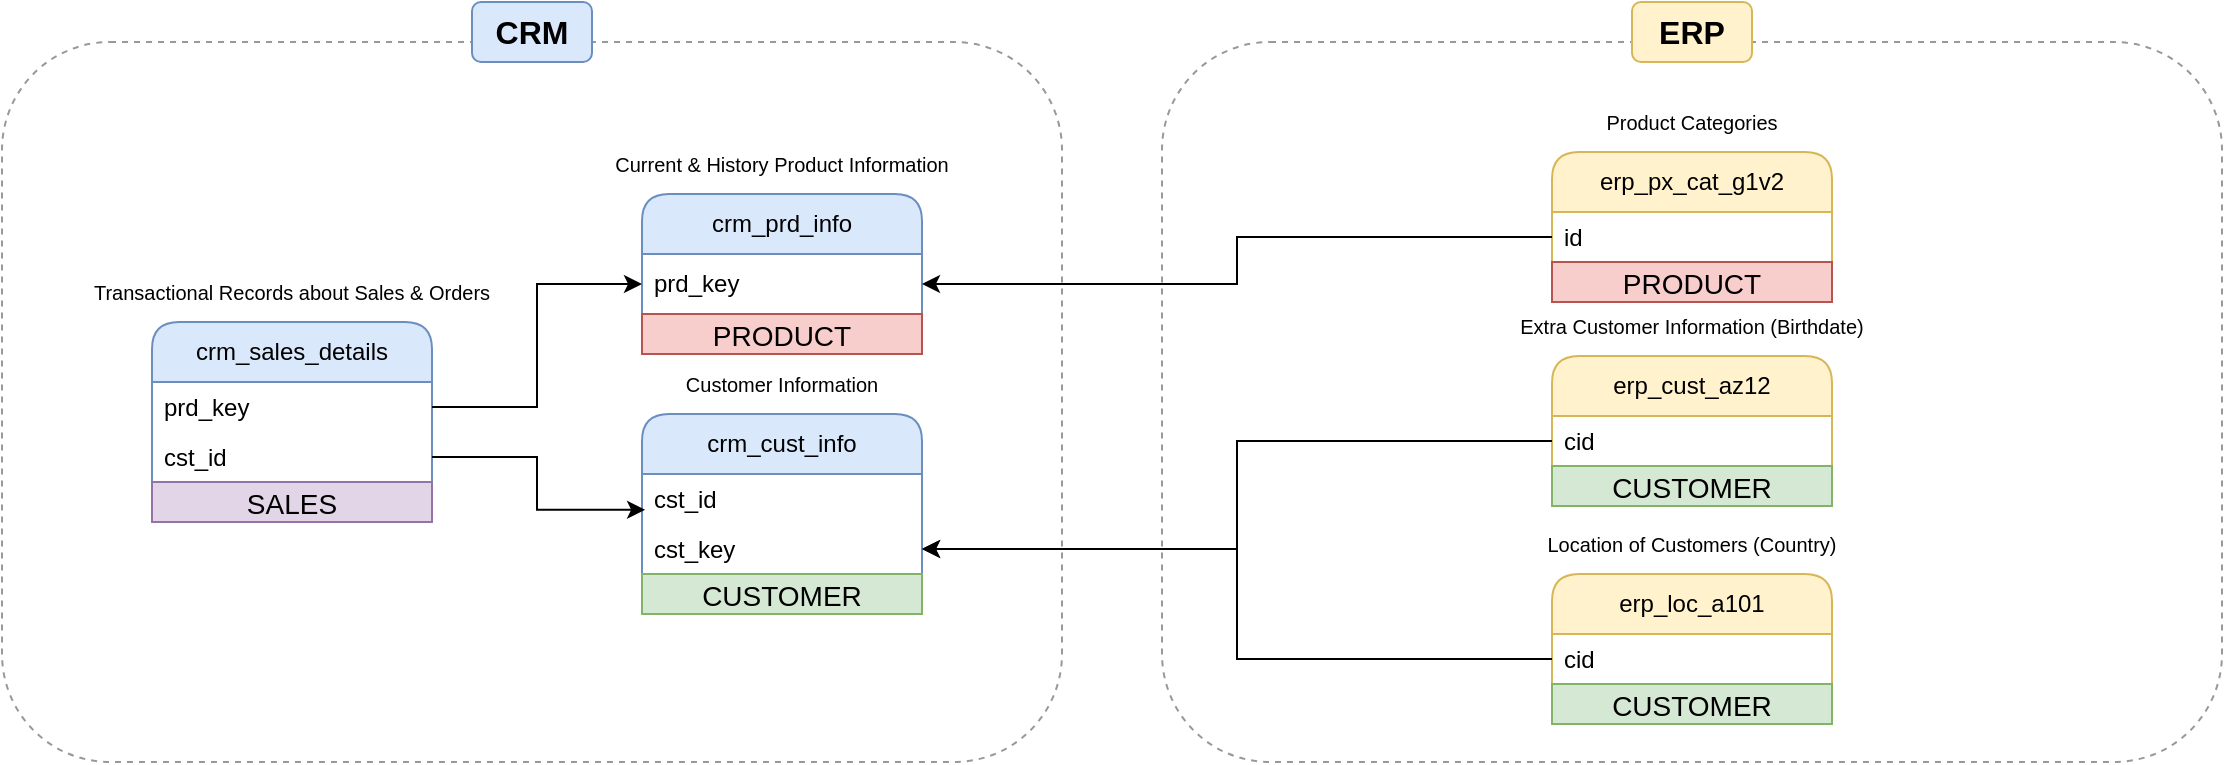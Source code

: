 <mxfile version="26.0.9">
  <diagram name="Page-1" id="YFTvHTUv5r-kdM8ZqDkN">
    <mxGraphModel dx="1114" dy="999" grid="1" gridSize="10" guides="1" tooltips="1" connect="1" arrows="1" fold="1" page="1" pageScale="1" pageWidth="1169" pageHeight="827" math="0" shadow="0">
      <root>
        <mxCell id="0" />
        <mxCell id="1" parent="0" />
        <mxCell id="s28xzg_07gKscRcHmxNj-18" value="" style="rounded=1;whiteSpace=wrap;html=1;fillColor=none;dashed=1;strokeColor=#999999;" parent="1" vertex="1">
          <mxGeometry x="30" y="244" width="530" height="360" as="geometry" />
        </mxCell>
        <mxCell id="s28xzg_07gKscRcHmxNj-33" value="" style="rounded=1;whiteSpace=wrap;html=1;fillColor=none;dashed=1;strokeColor=#999999;" parent="1" vertex="1">
          <mxGeometry x="610" y="244" width="530" height="360" as="geometry" />
        </mxCell>
        <mxCell id="s28xzg_07gKscRcHmxNj-5" value="Current &amp;amp; History Product Information" style="text;html=1;align=center;verticalAlign=middle;whiteSpace=wrap;rounded=0;fontSize=10;" parent="1" vertex="1">
          <mxGeometry x="315" y="290" width="210" height="30" as="geometry" />
        </mxCell>
        <mxCell id="s28xzg_07gKscRcHmxNj-1" value="crm_prd_info" style="swimlane;fontStyle=0;childLayout=stackLayout;horizontal=1;startSize=30;horizontalStack=0;resizeParent=1;resizeParentMax=0;resizeLast=0;collapsible=1;marginBottom=0;whiteSpace=wrap;html=1;rounded=1;swimlaneLine=1;shadow=0;glass=0;fillColor=#dae8fc;strokeColor=#6c8ebf;" parent="1" vertex="1">
          <mxGeometry x="350" y="320" width="140" height="80" as="geometry" />
        </mxCell>
        <mxCell id="s28xzg_07gKscRcHmxNj-2" value="prd_key" style="text;strokeColor=none;fillColor=none;align=left;verticalAlign=middle;spacingLeft=4;spacingRight=4;overflow=hidden;points=[[0,0.5],[1,0.5]];portConstraint=eastwest;rotatable=0;whiteSpace=wrap;html=1;" parent="s28xzg_07gKscRcHmxNj-1" vertex="1">
          <mxGeometry y="30" width="140" height="30" as="geometry" />
        </mxCell>
        <mxCell id="00T6vGCKeXHPjGofMezG-1" value="PRODUCT" style="text;html=1;strokeColor=#b85450;fillColor=#f8cecc;align=center;verticalAlign=middle;whiteSpace=wrap;overflow=hidden;fontSize=14;" vertex="1" parent="s28xzg_07gKscRcHmxNj-1">
          <mxGeometry y="60" width="140" height="20" as="geometry" />
        </mxCell>
        <mxCell id="s28xzg_07gKscRcHmxNj-6" value="crm_cust_info" style="swimlane;fontStyle=0;childLayout=stackLayout;horizontal=1;startSize=30;horizontalStack=0;resizeParent=1;resizeParentMax=0;resizeLast=0;collapsible=1;marginBottom=0;whiteSpace=wrap;html=1;rounded=1;swimlaneLine=1;shadow=0;glass=0;fillColor=#dae8fc;strokeColor=#6c8ebf;verticalAlign=middle;" parent="1" vertex="1">
          <mxGeometry x="350" y="430" width="140" height="100" as="geometry" />
        </mxCell>
        <mxCell id="s28xzg_07gKscRcHmxNj-7" value="cst_id" style="text;strokeColor=none;fillColor=none;align=left;verticalAlign=middle;spacingLeft=4;spacingRight=4;overflow=hidden;points=[[0,0.5],[1,0.5]];portConstraint=eastwest;rotatable=0;whiteSpace=wrap;html=1;flipH=1;flipV=1;" parent="s28xzg_07gKscRcHmxNj-6" vertex="1">
          <mxGeometry y="30" width="140" height="25" as="geometry" />
        </mxCell>
        <mxCell id="s28xzg_07gKscRcHmxNj-10" value="cst_key" style="text;strokeColor=none;fillColor=none;align=left;verticalAlign=middle;spacingLeft=4;spacingRight=4;overflow=hidden;points=[[0,0.5],[1,0.5]];portConstraint=eastwest;rotatable=0;whiteSpace=wrap;html=1;flipH=1;flipV=1;" parent="s28xzg_07gKscRcHmxNj-6" vertex="1">
          <mxGeometry y="55" width="140" height="25" as="geometry" />
        </mxCell>
        <mxCell id="00T6vGCKeXHPjGofMezG-4" value="CUSTOMER" style="text;html=1;strokeColor=#82b366;fillColor=#d5e8d4;align=center;verticalAlign=middle;whiteSpace=wrap;overflow=hidden;fontSize=14;" vertex="1" parent="s28xzg_07gKscRcHmxNj-6">
          <mxGeometry y="80" width="140" height="20" as="geometry" />
        </mxCell>
        <mxCell id="s28xzg_07gKscRcHmxNj-8" value="Customer Information" style="text;html=1;align=center;verticalAlign=middle;whiteSpace=wrap;rounded=0;fontSize=10;" parent="1" vertex="1">
          <mxGeometry x="315" y="400" width="210" height="30" as="geometry" />
        </mxCell>
        <mxCell id="s28xzg_07gKscRcHmxNj-11" value="crm_sales_details" style="swimlane;fontStyle=0;childLayout=stackLayout;horizontal=1;startSize=30;horizontalStack=0;resizeParent=1;resizeParentMax=0;resizeLast=0;collapsible=1;marginBottom=0;whiteSpace=wrap;html=1;rounded=1;swimlaneLine=1;shadow=0;glass=0;fillColor=#dae8fc;strokeColor=#6c8ebf;" parent="1" vertex="1">
          <mxGeometry x="105" y="384" width="140" height="100" as="geometry" />
        </mxCell>
        <mxCell id="s28xzg_07gKscRcHmxNj-12" value="prd_key" style="text;strokeColor=none;fillColor=none;align=left;verticalAlign=middle;spacingLeft=4;spacingRight=4;overflow=hidden;points=[[0,0.5],[1,0.5]];portConstraint=eastwest;rotatable=0;whiteSpace=wrap;html=1;" parent="s28xzg_07gKscRcHmxNj-11" vertex="1">
          <mxGeometry y="30" width="140" height="25" as="geometry" />
        </mxCell>
        <mxCell id="s28xzg_07gKscRcHmxNj-13" value="cst_id" style="text;strokeColor=none;fillColor=none;align=left;verticalAlign=middle;spacingLeft=4;spacingRight=4;overflow=hidden;points=[[0,0.5],[1,0.5]];portConstraint=eastwest;rotatable=0;whiteSpace=wrap;html=1;" parent="s28xzg_07gKscRcHmxNj-11" vertex="1">
          <mxGeometry y="55" width="140" height="25" as="geometry" />
        </mxCell>
        <mxCell id="00T6vGCKeXHPjGofMezG-15" value="SALES" style="text;html=1;strokeColor=#9673a6;fillColor=#e1d5e7;align=center;verticalAlign=middle;whiteSpace=wrap;overflow=hidden;fontSize=14;" vertex="1" parent="s28xzg_07gKscRcHmxNj-11">
          <mxGeometry y="80" width="140" height="20" as="geometry" />
        </mxCell>
        <mxCell id="s28xzg_07gKscRcHmxNj-14" value="Transactional Records about Sales &amp;amp; Orders" style="text;html=1;align=center;verticalAlign=middle;whiteSpace=wrap;rounded=0;fontSize=10;" parent="1" vertex="1">
          <mxGeometry x="70" y="354" width="210" height="30" as="geometry" />
        </mxCell>
        <mxCell id="s28xzg_07gKscRcHmxNj-15" style="edgeStyle=orthogonalEdgeStyle;rounded=0;orthogonalLoop=1;jettySize=auto;html=1;exitX=1;exitY=0.5;exitDx=0;exitDy=0;" parent="1" source="s28xzg_07gKscRcHmxNj-12" target="s28xzg_07gKscRcHmxNj-2" edge="1">
          <mxGeometry relative="1" as="geometry" />
        </mxCell>
        <mxCell id="s28xzg_07gKscRcHmxNj-17" style="edgeStyle=orthogonalEdgeStyle;rounded=0;orthogonalLoop=1;jettySize=auto;html=1;exitX=1;exitY=0.5;exitDx=0;exitDy=0;entryX=0.989;entryY=0.285;entryDx=0;entryDy=0;entryPerimeter=0;" parent="1" source="s28xzg_07gKscRcHmxNj-13" target="s28xzg_07gKscRcHmxNj-7" edge="1">
          <mxGeometry relative="1" as="geometry" />
        </mxCell>
        <mxCell id="s28xzg_07gKscRcHmxNj-19" value="CRM" style="text;html=1;align=center;verticalAlign=middle;whiteSpace=wrap;rounded=1;fillColor=#dae8fc;strokeColor=#6c8ebf;fontStyle=1;fontSize=16;" parent="1" vertex="1">
          <mxGeometry x="265" y="224" width="60" height="30" as="geometry" />
        </mxCell>
        <mxCell id="s28xzg_07gKscRcHmxNj-20" value="erp_px_cat_g1v2" style="swimlane;fontStyle=0;childLayout=stackLayout;horizontal=1;startSize=30;horizontalStack=0;resizeParent=1;resizeParentMax=0;resizeLast=0;collapsible=1;marginBottom=0;whiteSpace=wrap;html=1;rounded=1;swimlaneLine=1;shadow=0;glass=0;fillColor=#fff2cc;strokeColor=#d6b656;" parent="1" vertex="1">
          <mxGeometry x="805" y="299" width="140" height="75" as="geometry" />
        </mxCell>
        <mxCell id="s28xzg_07gKscRcHmxNj-21" value="id" style="text;strokeColor=none;fillColor=none;align=left;verticalAlign=middle;spacingLeft=4;spacingRight=4;overflow=hidden;points=[[0,0.5],[1,0.5]];portConstraint=eastwest;rotatable=0;whiteSpace=wrap;html=1;" parent="s28xzg_07gKscRcHmxNj-20" vertex="1">
          <mxGeometry y="30" width="140" height="25" as="geometry" />
        </mxCell>
        <mxCell id="00T6vGCKeXHPjGofMezG-3" value="PRODUCT" style="text;html=1;strokeColor=#b85450;fillColor=#f8cecc;align=center;verticalAlign=middle;whiteSpace=wrap;overflow=hidden;fontSize=14;" vertex="1" parent="s28xzg_07gKscRcHmxNj-20">
          <mxGeometry y="55" width="140" height="20" as="geometry" />
        </mxCell>
        <mxCell id="s28xzg_07gKscRcHmxNj-22" value="Product Categories" style="text;html=1;align=center;verticalAlign=middle;whiteSpace=wrap;rounded=0;fontSize=10;" parent="1" vertex="1">
          <mxGeometry x="770" y="269" width="210" height="30" as="geometry" />
        </mxCell>
        <mxCell id="s28xzg_07gKscRcHmxNj-23" value="erp_cust_az12" style="swimlane;fontStyle=0;childLayout=stackLayout;horizontal=1;startSize=30;horizontalStack=0;resizeParent=1;resizeParentMax=0;resizeLast=0;collapsible=1;marginBottom=0;whiteSpace=wrap;html=1;rounded=1;swimlaneLine=1;shadow=0;glass=0;fillColor=#fff2cc;strokeColor=#d6b656;verticalAlign=middle;" parent="1" vertex="1">
          <mxGeometry x="805" y="401" width="140" height="75" as="geometry" />
        </mxCell>
        <mxCell id="s28xzg_07gKscRcHmxNj-24" value="cid" style="text;strokeColor=none;fillColor=none;align=left;verticalAlign=middle;spacingLeft=4;spacingRight=4;overflow=hidden;points=[[0,0.5],[1,0.5]];portConstraint=eastwest;rotatable=0;whiteSpace=wrap;html=1;flipH=1;flipV=1;" parent="s28xzg_07gKscRcHmxNj-23" vertex="1">
          <mxGeometry y="30" width="140" height="25" as="geometry" />
        </mxCell>
        <mxCell id="00T6vGCKeXHPjGofMezG-5" value="CUSTOMER" style="text;html=1;strokeColor=#82b366;fillColor=#d5e8d4;align=center;verticalAlign=middle;whiteSpace=wrap;overflow=hidden;fontSize=14;" vertex="1" parent="s28xzg_07gKscRcHmxNj-23">
          <mxGeometry y="55" width="140" height="20" as="geometry" />
        </mxCell>
        <mxCell id="s28xzg_07gKscRcHmxNj-26" value="Extra Customer Information (Birthdate)" style="text;html=1;align=center;verticalAlign=middle;whiteSpace=wrap;rounded=0;fontSize=10;" parent="1" vertex="1">
          <mxGeometry x="770" y="371" width="210" height="30" as="geometry" />
        </mxCell>
        <mxCell id="s28xzg_07gKscRcHmxNj-27" value="erp_loc_a101" style="swimlane;fontStyle=0;childLayout=stackLayout;horizontal=1;startSize=30;horizontalStack=0;resizeParent=1;resizeParentMax=0;resizeLast=0;collapsible=1;marginBottom=0;whiteSpace=wrap;html=1;rounded=1;swimlaneLine=1;shadow=0;glass=0;fillColor=#fff2cc;strokeColor=#d6b656;" parent="1" vertex="1">
          <mxGeometry x="805" y="510" width="140" height="75" as="geometry" />
        </mxCell>
        <mxCell id="s28xzg_07gKscRcHmxNj-28" value="cid" style="text;strokeColor=none;fillColor=none;align=left;verticalAlign=middle;spacingLeft=4;spacingRight=4;overflow=hidden;points=[[0,0.5],[1,0.5]];portConstraint=eastwest;rotatable=0;whiteSpace=wrap;html=1;" parent="s28xzg_07gKscRcHmxNj-27" vertex="1">
          <mxGeometry y="30" width="140" height="25" as="geometry" />
        </mxCell>
        <mxCell id="00T6vGCKeXHPjGofMezG-14" value="CUSTOMER" style="text;html=1;strokeColor=#82b366;fillColor=#d5e8d4;align=center;verticalAlign=middle;whiteSpace=wrap;overflow=hidden;fontSize=14;" vertex="1" parent="s28xzg_07gKscRcHmxNj-27">
          <mxGeometry y="55" width="140" height="20" as="geometry" />
        </mxCell>
        <mxCell id="s28xzg_07gKscRcHmxNj-30" value="Location of Customers (Country)" style="text;html=1;align=center;verticalAlign=middle;whiteSpace=wrap;rounded=0;fontSize=10;" parent="1" vertex="1">
          <mxGeometry x="770" y="480" width="210" height="30" as="geometry" />
        </mxCell>
        <mxCell id="s28xzg_07gKscRcHmxNj-34" value="ERP" style="text;html=1;align=center;verticalAlign=middle;whiteSpace=wrap;rounded=1;fillColor=#fff2cc;strokeColor=#d6b656;fontStyle=1;fontSize=16;" parent="1" vertex="1">
          <mxGeometry x="845" y="224" width="60" height="30" as="geometry" />
        </mxCell>
        <mxCell id="s28xzg_07gKscRcHmxNj-37" style="edgeStyle=orthogonalEdgeStyle;rounded=0;orthogonalLoop=1;jettySize=auto;html=1;exitX=0;exitY=0.5;exitDx=0;exitDy=0;" parent="1" source="s28xzg_07gKscRcHmxNj-21" target="s28xzg_07gKscRcHmxNj-2" edge="1">
          <mxGeometry relative="1" as="geometry" />
        </mxCell>
        <mxCell id="s28xzg_07gKscRcHmxNj-38" style="edgeStyle=orthogonalEdgeStyle;rounded=0;orthogonalLoop=1;jettySize=auto;html=1;exitX=0;exitY=0.5;exitDx=0;exitDy=0;entryX=1;entryY=0.5;entryDx=0;entryDy=0;" parent="1" source="s28xzg_07gKscRcHmxNj-28" target="s28xzg_07gKscRcHmxNj-10" edge="1">
          <mxGeometry relative="1" as="geometry" />
        </mxCell>
        <mxCell id="s28xzg_07gKscRcHmxNj-39" style="edgeStyle=orthogonalEdgeStyle;rounded=0;orthogonalLoop=1;jettySize=auto;html=1;exitX=0;exitY=0.5;exitDx=0;exitDy=0;" parent="1" source="s28xzg_07gKscRcHmxNj-24" target="s28xzg_07gKscRcHmxNj-10" edge="1">
          <mxGeometry relative="1" as="geometry" />
        </mxCell>
      </root>
    </mxGraphModel>
  </diagram>
</mxfile>
